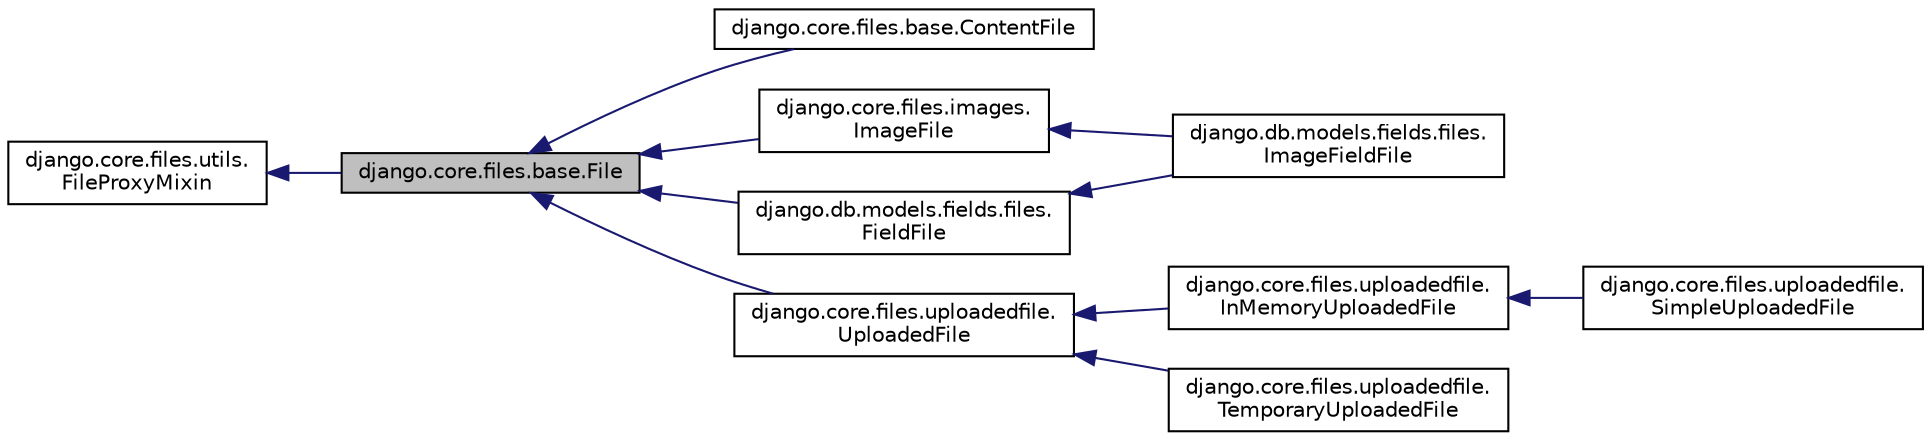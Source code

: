digraph "django.core.files.base.File"
{
 // LATEX_PDF_SIZE
  edge [fontname="Helvetica",fontsize="10",labelfontname="Helvetica",labelfontsize="10"];
  node [fontname="Helvetica",fontsize="10",shape=record];
  rankdir="LR";
  Node1 [label="django.core.files.base.File",height=0.2,width=0.4,color="black", fillcolor="grey75", style="filled", fontcolor="black",tooltip=" "];
  Node2 -> Node1 [dir="back",color="midnightblue",fontsize="10",style="solid"];
  Node2 [label="django.core.files.utils.\lFileProxyMixin",height=0.2,width=0.4,color="black", fillcolor="white", style="filled",URL="$classdjango_1_1core_1_1files_1_1utils_1_1_file_proxy_mixin.html",tooltip=" "];
  Node1 -> Node3 [dir="back",color="midnightblue",fontsize="10",style="solid"];
  Node3 [label="django.core.files.base.ContentFile",height=0.2,width=0.4,color="black", fillcolor="white", style="filled",URL="$classdjango_1_1core_1_1files_1_1base_1_1_content_file.html",tooltip=" "];
  Node1 -> Node4 [dir="back",color="midnightblue",fontsize="10",style="solid"];
  Node4 [label="django.core.files.images.\lImageFile",height=0.2,width=0.4,color="black", fillcolor="white", style="filled",URL="$classdjango_1_1core_1_1files_1_1images_1_1_image_file.html",tooltip=" "];
  Node4 -> Node5 [dir="back",color="midnightblue",fontsize="10",style="solid"];
  Node5 [label="django.db.models.fields.files.\lImageFieldFile",height=0.2,width=0.4,color="black", fillcolor="white", style="filled",URL="$classdjango_1_1db_1_1models_1_1fields_1_1files_1_1_image_field_file.html",tooltip=" "];
  Node1 -> Node6 [dir="back",color="midnightblue",fontsize="10",style="solid"];
  Node6 [label="django.core.files.uploadedfile.\lUploadedFile",height=0.2,width=0.4,color="black", fillcolor="white", style="filled",URL="$classdjango_1_1core_1_1files_1_1uploadedfile_1_1_uploaded_file.html",tooltip=" "];
  Node6 -> Node7 [dir="back",color="midnightblue",fontsize="10",style="solid"];
  Node7 [label="django.core.files.uploadedfile.\lInMemoryUploadedFile",height=0.2,width=0.4,color="black", fillcolor="white", style="filled",URL="$classdjango_1_1core_1_1files_1_1uploadedfile_1_1_in_memory_uploaded_file.html",tooltip=" "];
  Node7 -> Node8 [dir="back",color="midnightblue",fontsize="10",style="solid"];
  Node8 [label="django.core.files.uploadedfile.\lSimpleUploadedFile",height=0.2,width=0.4,color="black", fillcolor="white", style="filled",URL="$classdjango_1_1core_1_1files_1_1uploadedfile_1_1_simple_uploaded_file.html",tooltip=" "];
  Node6 -> Node9 [dir="back",color="midnightblue",fontsize="10",style="solid"];
  Node9 [label="django.core.files.uploadedfile.\lTemporaryUploadedFile",height=0.2,width=0.4,color="black", fillcolor="white", style="filled",URL="$classdjango_1_1core_1_1files_1_1uploadedfile_1_1_temporary_uploaded_file.html",tooltip=" "];
  Node1 -> Node10 [dir="back",color="midnightblue",fontsize="10",style="solid"];
  Node10 [label="django.db.models.fields.files.\lFieldFile",height=0.2,width=0.4,color="black", fillcolor="white", style="filled",URL="$classdjango_1_1db_1_1models_1_1fields_1_1files_1_1_field_file.html",tooltip=" "];
  Node10 -> Node5 [dir="back",color="midnightblue",fontsize="10",style="solid"];
}
